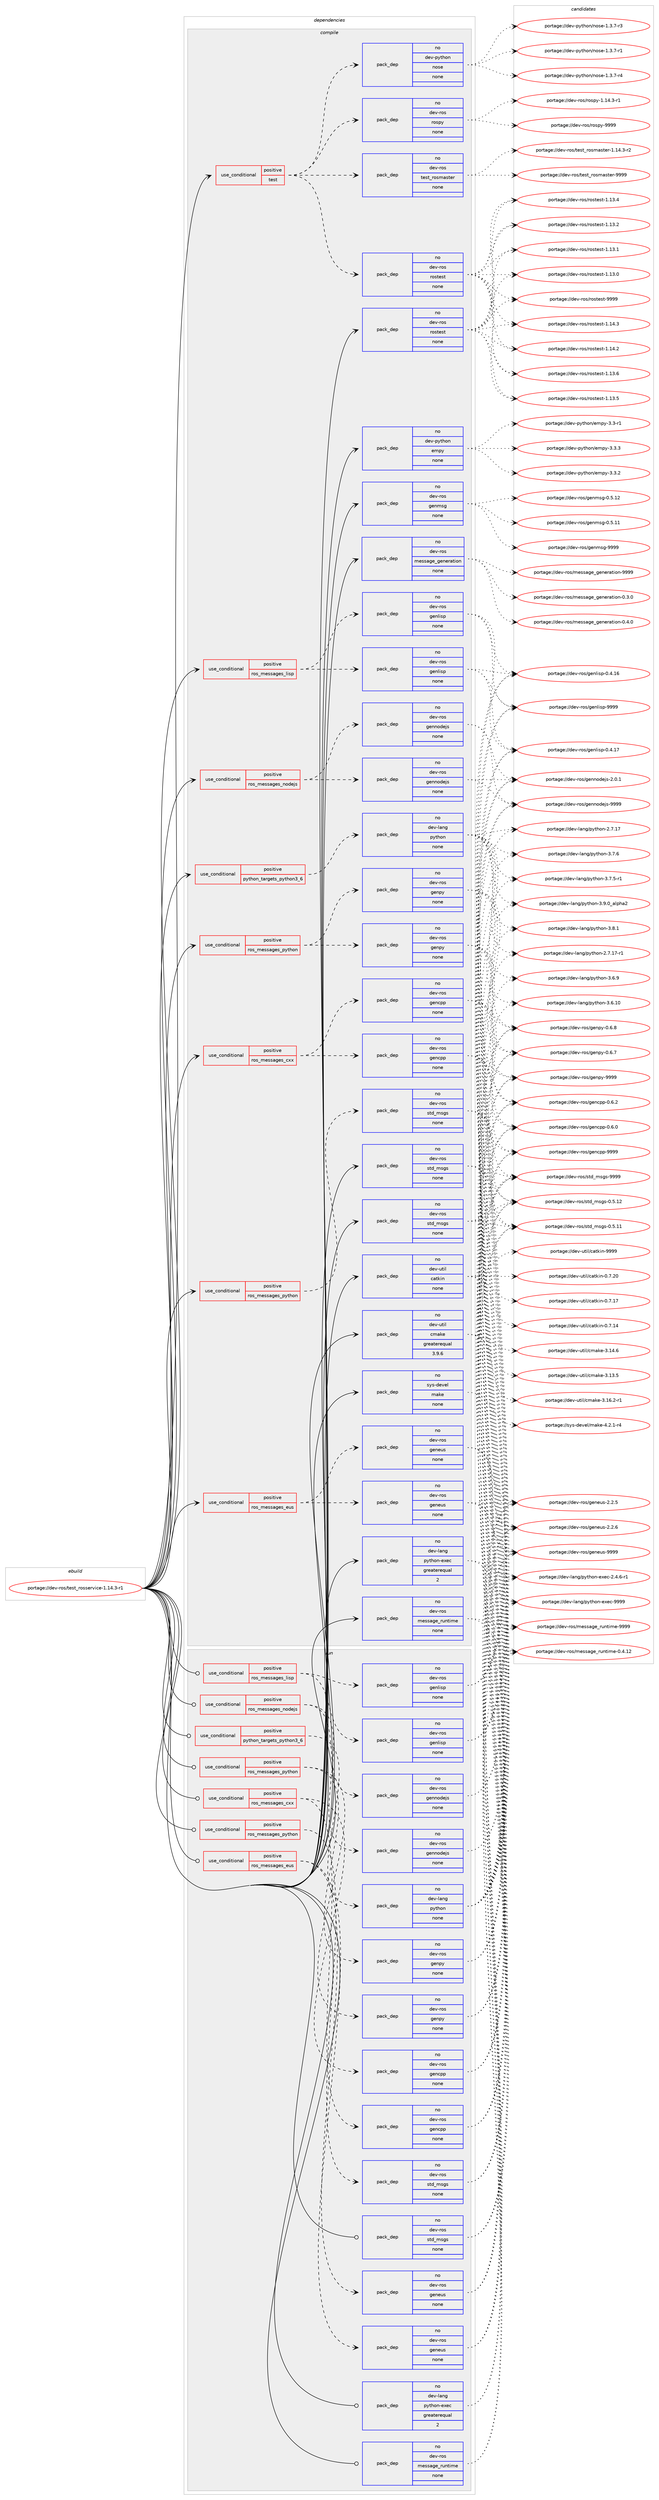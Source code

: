 digraph prolog {

# *************
# Graph options
# *************

newrank=true;
concentrate=true;
compound=true;
graph [rankdir=LR,fontname=Helvetica,fontsize=10,ranksep=1.5];#, ranksep=2.5, nodesep=0.2];
edge  [arrowhead=vee];
node  [fontname=Helvetica,fontsize=10];

# **********
# The ebuild
# **********

subgraph cluster_leftcol {
color=gray;
label=<<i>ebuild</i>>;
id [label="portage://dev-ros/test_rosservice-1.14.3-r1", color=red, width=4, href="../dev-ros/test_rosservice-1.14.3-r1.svg"];
}

# ****************
# The dependencies
# ****************

subgraph cluster_midcol {
color=gray;
label=<<i>dependencies</i>>;
subgraph cluster_compile {
fillcolor="#eeeeee";
style=filled;
label=<<i>compile</i>>;
subgraph cond96003 {
dependency376454 [label=<<TABLE BORDER="0" CELLBORDER="1" CELLSPACING="0" CELLPADDING="4"><TR><TD ROWSPAN="3" CELLPADDING="10">use_conditional</TD></TR><TR><TD>positive</TD></TR><TR><TD>python_targets_python3_6</TD></TR></TABLE>>, shape=none, color=red];
subgraph pack275598 {
dependency376455 [label=<<TABLE BORDER="0" CELLBORDER="1" CELLSPACING="0" CELLPADDING="4" WIDTH="220"><TR><TD ROWSPAN="6" CELLPADDING="30">pack_dep</TD></TR><TR><TD WIDTH="110">no</TD></TR><TR><TD>dev-lang</TD></TR><TR><TD>python</TD></TR><TR><TD>none</TD></TR><TR><TD></TD></TR></TABLE>>, shape=none, color=blue];
}
dependency376454:e -> dependency376455:w [weight=20,style="dashed",arrowhead="vee"];
}
id:e -> dependency376454:w [weight=20,style="solid",arrowhead="vee"];
subgraph cond96004 {
dependency376456 [label=<<TABLE BORDER="0" CELLBORDER="1" CELLSPACING="0" CELLPADDING="4"><TR><TD ROWSPAN="3" CELLPADDING="10">use_conditional</TD></TR><TR><TD>positive</TD></TR><TR><TD>ros_messages_cxx</TD></TR></TABLE>>, shape=none, color=red];
subgraph pack275599 {
dependency376457 [label=<<TABLE BORDER="0" CELLBORDER="1" CELLSPACING="0" CELLPADDING="4" WIDTH="220"><TR><TD ROWSPAN="6" CELLPADDING="30">pack_dep</TD></TR><TR><TD WIDTH="110">no</TD></TR><TR><TD>dev-ros</TD></TR><TR><TD>gencpp</TD></TR><TR><TD>none</TD></TR><TR><TD></TD></TR></TABLE>>, shape=none, color=blue];
}
dependency376456:e -> dependency376457:w [weight=20,style="dashed",arrowhead="vee"];
subgraph pack275600 {
dependency376458 [label=<<TABLE BORDER="0" CELLBORDER="1" CELLSPACING="0" CELLPADDING="4" WIDTH="220"><TR><TD ROWSPAN="6" CELLPADDING="30">pack_dep</TD></TR><TR><TD WIDTH="110">no</TD></TR><TR><TD>dev-ros</TD></TR><TR><TD>gencpp</TD></TR><TR><TD>none</TD></TR><TR><TD></TD></TR></TABLE>>, shape=none, color=blue];
}
dependency376456:e -> dependency376458:w [weight=20,style="dashed",arrowhead="vee"];
}
id:e -> dependency376456:w [weight=20,style="solid",arrowhead="vee"];
subgraph cond96005 {
dependency376459 [label=<<TABLE BORDER="0" CELLBORDER="1" CELLSPACING="0" CELLPADDING="4"><TR><TD ROWSPAN="3" CELLPADDING="10">use_conditional</TD></TR><TR><TD>positive</TD></TR><TR><TD>ros_messages_eus</TD></TR></TABLE>>, shape=none, color=red];
subgraph pack275601 {
dependency376460 [label=<<TABLE BORDER="0" CELLBORDER="1" CELLSPACING="0" CELLPADDING="4" WIDTH="220"><TR><TD ROWSPAN="6" CELLPADDING="30">pack_dep</TD></TR><TR><TD WIDTH="110">no</TD></TR><TR><TD>dev-ros</TD></TR><TR><TD>geneus</TD></TR><TR><TD>none</TD></TR><TR><TD></TD></TR></TABLE>>, shape=none, color=blue];
}
dependency376459:e -> dependency376460:w [weight=20,style="dashed",arrowhead="vee"];
subgraph pack275602 {
dependency376461 [label=<<TABLE BORDER="0" CELLBORDER="1" CELLSPACING="0" CELLPADDING="4" WIDTH="220"><TR><TD ROWSPAN="6" CELLPADDING="30">pack_dep</TD></TR><TR><TD WIDTH="110">no</TD></TR><TR><TD>dev-ros</TD></TR><TR><TD>geneus</TD></TR><TR><TD>none</TD></TR><TR><TD></TD></TR></TABLE>>, shape=none, color=blue];
}
dependency376459:e -> dependency376461:w [weight=20,style="dashed",arrowhead="vee"];
}
id:e -> dependency376459:w [weight=20,style="solid",arrowhead="vee"];
subgraph cond96006 {
dependency376462 [label=<<TABLE BORDER="0" CELLBORDER="1" CELLSPACING="0" CELLPADDING="4"><TR><TD ROWSPAN="3" CELLPADDING="10">use_conditional</TD></TR><TR><TD>positive</TD></TR><TR><TD>ros_messages_lisp</TD></TR></TABLE>>, shape=none, color=red];
subgraph pack275603 {
dependency376463 [label=<<TABLE BORDER="0" CELLBORDER="1" CELLSPACING="0" CELLPADDING="4" WIDTH="220"><TR><TD ROWSPAN="6" CELLPADDING="30">pack_dep</TD></TR><TR><TD WIDTH="110">no</TD></TR><TR><TD>dev-ros</TD></TR><TR><TD>genlisp</TD></TR><TR><TD>none</TD></TR><TR><TD></TD></TR></TABLE>>, shape=none, color=blue];
}
dependency376462:e -> dependency376463:w [weight=20,style="dashed",arrowhead="vee"];
subgraph pack275604 {
dependency376464 [label=<<TABLE BORDER="0" CELLBORDER="1" CELLSPACING="0" CELLPADDING="4" WIDTH="220"><TR><TD ROWSPAN="6" CELLPADDING="30">pack_dep</TD></TR><TR><TD WIDTH="110">no</TD></TR><TR><TD>dev-ros</TD></TR><TR><TD>genlisp</TD></TR><TR><TD>none</TD></TR><TR><TD></TD></TR></TABLE>>, shape=none, color=blue];
}
dependency376462:e -> dependency376464:w [weight=20,style="dashed",arrowhead="vee"];
}
id:e -> dependency376462:w [weight=20,style="solid",arrowhead="vee"];
subgraph cond96007 {
dependency376465 [label=<<TABLE BORDER="0" CELLBORDER="1" CELLSPACING="0" CELLPADDING="4"><TR><TD ROWSPAN="3" CELLPADDING="10">use_conditional</TD></TR><TR><TD>positive</TD></TR><TR><TD>ros_messages_nodejs</TD></TR></TABLE>>, shape=none, color=red];
subgraph pack275605 {
dependency376466 [label=<<TABLE BORDER="0" CELLBORDER="1" CELLSPACING="0" CELLPADDING="4" WIDTH="220"><TR><TD ROWSPAN="6" CELLPADDING="30">pack_dep</TD></TR><TR><TD WIDTH="110">no</TD></TR><TR><TD>dev-ros</TD></TR><TR><TD>gennodejs</TD></TR><TR><TD>none</TD></TR><TR><TD></TD></TR></TABLE>>, shape=none, color=blue];
}
dependency376465:e -> dependency376466:w [weight=20,style="dashed",arrowhead="vee"];
subgraph pack275606 {
dependency376467 [label=<<TABLE BORDER="0" CELLBORDER="1" CELLSPACING="0" CELLPADDING="4" WIDTH="220"><TR><TD ROWSPAN="6" CELLPADDING="30">pack_dep</TD></TR><TR><TD WIDTH="110">no</TD></TR><TR><TD>dev-ros</TD></TR><TR><TD>gennodejs</TD></TR><TR><TD>none</TD></TR><TR><TD></TD></TR></TABLE>>, shape=none, color=blue];
}
dependency376465:e -> dependency376467:w [weight=20,style="dashed",arrowhead="vee"];
}
id:e -> dependency376465:w [weight=20,style="solid",arrowhead="vee"];
subgraph cond96008 {
dependency376468 [label=<<TABLE BORDER="0" CELLBORDER="1" CELLSPACING="0" CELLPADDING="4"><TR><TD ROWSPAN="3" CELLPADDING="10">use_conditional</TD></TR><TR><TD>positive</TD></TR><TR><TD>ros_messages_python</TD></TR></TABLE>>, shape=none, color=red];
subgraph pack275607 {
dependency376469 [label=<<TABLE BORDER="0" CELLBORDER="1" CELLSPACING="0" CELLPADDING="4" WIDTH="220"><TR><TD ROWSPAN="6" CELLPADDING="30">pack_dep</TD></TR><TR><TD WIDTH="110">no</TD></TR><TR><TD>dev-ros</TD></TR><TR><TD>genpy</TD></TR><TR><TD>none</TD></TR><TR><TD></TD></TR></TABLE>>, shape=none, color=blue];
}
dependency376468:e -> dependency376469:w [weight=20,style="dashed",arrowhead="vee"];
subgraph pack275608 {
dependency376470 [label=<<TABLE BORDER="0" CELLBORDER="1" CELLSPACING="0" CELLPADDING="4" WIDTH="220"><TR><TD ROWSPAN="6" CELLPADDING="30">pack_dep</TD></TR><TR><TD WIDTH="110">no</TD></TR><TR><TD>dev-ros</TD></TR><TR><TD>genpy</TD></TR><TR><TD>none</TD></TR><TR><TD></TD></TR></TABLE>>, shape=none, color=blue];
}
dependency376468:e -> dependency376470:w [weight=20,style="dashed",arrowhead="vee"];
}
id:e -> dependency376468:w [weight=20,style="solid",arrowhead="vee"];
subgraph cond96009 {
dependency376471 [label=<<TABLE BORDER="0" CELLBORDER="1" CELLSPACING="0" CELLPADDING="4"><TR><TD ROWSPAN="3" CELLPADDING="10">use_conditional</TD></TR><TR><TD>positive</TD></TR><TR><TD>ros_messages_python</TD></TR></TABLE>>, shape=none, color=red];
subgraph pack275609 {
dependency376472 [label=<<TABLE BORDER="0" CELLBORDER="1" CELLSPACING="0" CELLPADDING="4" WIDTH="220"><TR><TD ROWSPAN="6" CELLPADDING="30">pack_dep</TD></TR><TR><TD WIDTH="110">no</TD></TR><TR><TD>dev-ros</TD></TR><TR><TD>std_msgs</TD></TR><TR><TD>none</TD></TR><TR><TD></TD></TR></TABLE>>, shape=none, color=blue];
}
dependency376471:e -> dependency376472:w [weight=20,style="dashed",arrowhead="vee"];
}
id:e -> dependency376471:w [weight=20,style="solid",arrowhead="vee"];
subgraph cond96010 {
dependency376473 [label=<<TABLE BORDER="0" CELLBORDER="1" CELLSPACING="0" CELLPADDING="4"><TR><TD ROWSPAN="3" CELLPADDING="10">use_conditional</TD></TR><TR><TD>positive</TD></TR><TR><TD>test</TD></TR></TABLE>>, shape=none, color=red];
subgraph pack275610 {
dependency376474 [label=<<TABLE BORDER="0" CELLBORDER="1" CELLSPACING="0" CELLPADDING="4" WIDTH="220"><TR><TD ROWSPAN="6" CELLPADDING="30">pack_dep</TD></TR><TR><TD WIDTH="110">no</TD></TR><TR><TD>dev-ros</TD></TR><TR><TD>test_rosmaster</TD></TR><TR><TD>none</TD></TR><TR><TD></TD></TR></TABLE>>, shape=none, color=blue];
}
dependency376473:e -> dependency376474:w [weight=20,style="dashed",arrowhead="vee"];
subgraph pack275611 {
dependency376475 [label=<<TABLE BORDER="0" CELLBORDER="1" CELLSPACING="0" CELLPADDING="4" WIDTH="220"><TR><TD ROWSPAN="6" CELLPADDING="30">pack_dep</TD></TR><TR><TD WIDTH="110">no</TD></TR><TR><TD>dev-ros</TD></TR><TR><TD>rospy</TD></TR><TR><TD>none</TD></TR><TR><TD></TD></TR></TABLE>>, shape=none, color=blue];
}
dependency376473:e -> dependency376475:w [weight=20,style="dashed",arrowhead="vee"];
subgraph pack275612 {
dependency376476 [label=<<TABLE BORDER="0" CELLBORDER="1" CELLSPACING="0" CELLPADDING="4" WIDTH="220"><TR><TD ROWSPAN="6" CELLPADDING="30">pack_dep</TD></TR><TR><TD WIDTH="110">no</TD></TR><TR><TD>dev-ros</TD></TR><TR><TD>rostest</TD></TR><TR><TD>none</TD></TR><TR><TD></TD></TR></TABLE>>, shape=none, color=blue];
}
dependency376473:e -> dependency376476:w [weight=20,style="dashed",arrowhead="vee"];
subgraph pack275613 {
dependency376477 [label=<<TABLE BORDER="0" CELLBORDER="1" CELLSPACING="0" CELLPADDING="4" WIDTH="220"><TR><TD ROWSPAN="6" CELLPADDING="30">pack_dep</TD></TR><TR><TD WIDTH="110">no</TD></TR><TR><TD>dev-python</TD></TR><TR><TD>nose</TD></TR><TR><TD>none</TD></TR><TR><TD></TD></TR></TABLE>>, shape=none, color=blue];
}
dependency376473:e -> dependency376477:w [weight=20,style="dashed",arrowhead="vee"];
}
id:e -> dependency376473:w [weight=20,style="solid",arrowhead="vee"];
subgraph pack275614 {
dependency376478 [label=<<TABLE BORDER="0" CELLBORDER="1" CELLSPACING="0" CELLPADDING="4" WIDTH="220"><TR><TD ROWSPAN="6" CELLPADDING="30">pack_dep</TD></TR><TR><TD WIDTH="110">no</TD></TR><TR><TD>dev-lang</TD></TR><TR><TD>python-exec</TD></TR><TR><TD>greaterequal</TD></TR><TR><TD>2</TD></TR></TABLE>>, shape=none, color=blue];
}
id:e -> dependency376478:w [weight=20,style="solid",arrowhead="vee"];
subgraph pack275615 {
dependency376479 [label=<<TABLE BORDER="0" CELLBORDER="1" CELLSPACING="0" CELLPADDING="4" WIDTH="220"><TR><TD ROWSPAN="6" CELLPADDING="30">pack_dep</TD></TR><TR><TD WIDTH="110">no</TD></TR><TR><TD>dev-python</TD></TR><TR><TD>empy</TD></TR><TR><TD>none</TD></TR><TR><TD></TD></TR></TABLE>>, shape=none, color=blue];
}
id:e -> dependency376479:w [weight=20,style="solid",arrowhead="vee"];
subgraph pack275616 {
dependency376480 [label=<<TABLE BORDER="0" CELLBORDER="1" CELLSPACING="0" CELLPADDING="4" WIDTH="220"><TR><TD ROWSPAN="6" CELLPADDING="30">pack_dep</TD></TR><TR><TD WIDTH="110">no</TD></TR><TR><TD>dev-ros</TD></TR><TR><TD>genmsg</TD></TR><TR><TD>none</TD></TR><TR><TD></TD></TR></TABLE>>, shape=none, color=blue];
}
id:e -> dependency376480:w [weight=20,style="solid",arrowhead="vee"];
subgraph pack275617 {
dependency376481 [label=<<TABLE BORDER="0" CELLBORDER="1" CELLSPACING="0" CELLPADDING="4" WIDTH="220"><TR><TD ROWSPAN="6" CELLPADDING="30">pack_dep</TD></TR><TR><TD WIDTH="110">no</TD></TR><TR><TD>dev-ros</TD></TR><TR><TD>message_generation</TD></TR><TR><TD>none</TD></TR><TR><TD></TD></TR></TABLE>>, shape=none, color=blue];
}
id:e -> dependency376481:w [weight=20,style="solid",arrowhead="vee"];
subgraph pack275618 {
dependency376482 [label=<<TABLE BORDER="0" CELLBORDER="1" CELLSPACING="0" CELLPADDING="4" WIDTH="220"><TR><TD ROWSPAN="6" CELLPADDING="30">pack_dep</TD></TR><TR><TD WIDTH="110">no</TD></TR><TR><TD>dev-ros</TD></TR><TR><TD>message_runtime</TD></TR><TR><TD>none</TD></TR><TR><TD></TD></TR></TABLE>>, shape=none, color=blue];
}
id:e -> dependency376482:w [weight=20,style="solid",arrowhead="vee"];
subgraph pack275619 {
dependency376483 [label=<<TABLE BORDER="0" CELLBORDER="1" CELLSPACING="0" CELLPADDING="4" WIDTH="220"><TR><TD ROWSPAN="6" CELLPADDING="30">pack_dep</TD></TR><TR><TD WIDTH="110">no</TD></TR><TR><TD>dev-ros</TD></TR><TR><TD>rostest</TD></TR><TR><TD>none</TD></TR><TR><TD></TD></TR></TABLE>>, shape=none, color=blue];
}
id:e -> dependency376483:w [weight=20,style="solid",arrowhead="vee"];
subgraph pack275620 {
dependency376484 [label=<<TABLE BORDER="0" CELLBORDER="1" CELLSPACING="0" CELLPADDING="4" WIDTH="220"><TR><TD ROWSPAN="6" CELLPADDING="30">pack_dep</TD></TR><TR><TD WIDTH="110">no</TD></TR><TR><TD>dev-ros</TD></TR><TR><TD>std_msgs</TD></TR><TR><TD>none</TD></TR><TR><TD></TD></TR></TABLE>>, shape=none, color=blue];
}
id:e -> dependency376484:w [weight=20,style="solid",arrowhead="vee"];
subgraph pack275621 {
dependency376485 [label=<<TABLE BORDER="0" CELLBORDER="1" CELLSPACING="0" CELLPADDING="4" WIDTH="220"><TR><TD ROWSPAN="6" CELLPADDING="30">pack_dep</TD></TR><TR><TD WIDTH="110">no</TD></TR><TR><TD>dev-ros</TD></TR><TR><TD>std_msgs</TD></TR><TR><TD>none</TD></TR><TR><TD></TD></TR></TABLE>>, shape=none, color=blue];
}
id:e -> dependency376485:w [weight=20,style="solid",arrowhead="vee"];
subgraph pack275622 {
dependency376486 [label=<<TABLE BORDER="0" CELLBORDER="1" CELLSPACING="0" CELLPADDING="4" WIDTH="220"><TR><TD ROWSPAN="6" CELLPADDING="30">pack_dep</TD></TR><TR><TD WIDTH="110">no</TD></TR><TR><TD>dev-util</TD></TR><TR><TD>catkin</TD></TR><TR><TD>none</TD></TR><TR><TD></TD></TR></TABLE>>, shape=none, color=blue];
}
id:e -> dependency376486:w [weight=20,style="solid",arrowhead="vee"];
subgraph pack275623 {
dependency376487 [label=<<TABLE BORDER="0" CELLBORDER="1" CELLSPACING="0" CELLPADDING="4" WIDTH="220"><TR><TD ROWSPAN="6" CELLPADDING="30">pack_dep</TD></TR><TR><TD WIDTH="110">no</TD></TR><TR><TD>dev-util</TD></TR><TR><TD>cmake</TD></TR><TR><TD>greaterequal</TD></TR><TR><TD>3.9.6</TD></TR></TABLE>>, shape=none, color=blue];
}
id:e -> dependency376487:w [weight=20,style="solid",arrowhead="vee"];
subgraph pack275624 {
dependency376488 [label=<<TABLE BORDER="0" CELLBORDER="1" CELLSPACING="0" CELLPADDING="4" WIDTH="220"><TR><TD ROWSPAN="6" CELLPADDING="30">pack_dep</TD></TR><TR><TD WIDTH="110">no</TD></TR><TR><TD>sys-devel</TD></TR><TR><TD>make</TD></TR><TR><TD>none</TD></TR><TR><TD></TD></TR></TABLE>>, shape=none, color=blue];
}
id:e -> dependency376488:w [weight=20,style="solid",arrowhead="vee"];
}
subgraph cluster_compileandrun {
fillcolor="#eeeeee";
style=filled;
label=<<i>compile and run</i>>;
}
subgraph cluster_run {
fillcolor="#eeeeee";
style=filled;
label=<<i>run</i>>;
subgraph cond96011 {
dependency376489 [label=<<TABLE BORDER="0" CELLBORDER="1" CELLSPACING="0" CELLPADDING="4"><TR><TD ROWSPAN="3" CELLPADDING="10">use_conditional</TD></TR><TR><TD>positive</TD></TR><TR><TD>python_targets_python3_6</TD></TR></TABLE>>, shape=none, color=red];
subgraph pack275625 {
dependency376490 [label=<<TABLE BORDER="0" CELLBORDER="1" CELLSPACING="0" CELLPADDING="4" WIDTH="220"><TR><TD ROWSPAN="6" CELLPADDING="30">pack_dep</TD></TR><TR><TD WIDTH="110">no</TD></TR><TR><TD>dev-lang</TD></TR><TR><TD>python</TD></TR><TR><TD>none</TD></TR><TR><TD></TD></TR></TABLE>>, shape=none, color=blue];
}
dependency376489:e -> dependency376490:w [weight=20,style="dashed",arrowhead="vee"];
}
id:e -> dependency376489:w [weight=20,style="solid",arrowhead="odot"];
subgraph cond96012 {
dependency376491 [label=<<TABLE BORDER="0" CELLBORDER="1" CELLSPACING="0" CELLPADDING="4"><TR><TD ROWSPAN="3" CELLPADDING="10">use_conditional</TD></TR><TR><TD>positive</TD></TR><TR><TD>ros_messages_cxx</TD></TR></TABLE>>, shape=none, color=red];
subgraph pack275626 {
dependency376492 [label=<<TABLE BORDER="0" CELLBORDER="1" CELLSPACING="0" CELLPADDING="4" WIDTH="220"><TR><TD ROWSPAN="6" CELLPADDING="30">pack_dep</TD></TR><TR><TD WIDTH="110">no</TD></TR><TR><TD>dev-ros</TD></TR><TR><TD>gencpp</TD></TR><TR><TD>none</TD></TR><TR><TD></TD></TR></TABLE>>, shape=none, color=blue];
}
dependency376491:e -> dependency376492:w [weight=20,style="dashed",arrowhead="vee"];
subgraph pack275627 {
dependency376493 [label=<<TABLE BORDER="0" CELLBORDER="1" CELLSPACING="0" CELLPADDING="4" WIDTH="220"><TR><TD ROWSPAN="6" CELLPADDING="30">pack_dep</TD></TR><TR><TD WIDTH="110">no</TD></TR><TR><TD>dev-ros</TD></TR><TR><TD>gencpp</TD></TR><TR><TD>none</TD></TR><TR><TD></TD></TR></TABLE>>, shape=none, color=blue];
}
dependency376491:e -> dependency376493:w [weight=20,style="dashed",arrowhead="vee"];
}
id:e -> dependency376491:w [weight=20,style="solid",arrowhead="odot"];
subgraph cond96013 {
dependency376494 [label=<<TABLE BORDER="0" CELLBORDER="1" CELLSPACING="0" CELLPADDING="4"><TR><TD ROWSPAN="3" CELLPADDING="10">use_conditional</TD></TR><TR><TD>positive</TD></TR><TR><TD>ros_messages_eus</TD></TR></TABLE>>, shape=none, color=red];
subgraph pack275628 {
dependency376495 [label=<<TABLE BORDER="0" CELLBORDER="1" CELLSPACING="0" CELLPADDING="4" WIDTH="220"><TR><TD ROWSPAN="6" CELLPADDING="30">pack_dep</TD></TR><TR><TD WIDTH="110">no</TD></TR><TR><TD>dev-ros</TD></TR><TR><TD>geneus</TD></TR><TR><TD>none</TD></TR><TR><TD></TD></TR></TABLE>>, shape=none, color=blue];
}
dependency376494:e -> dependency376495:w [weight=20,style="dashed",arrowhead="vee"];
subgraph pack275629 {
dependency376496 [label=<<TABLE BORDER="0" CELLBORDER="1" CELLSPACING="0" CELLPADDING="4" WIDTH="220"><TR><TD ROWSPAN="6" CELLPADDING="30">pack_dep</TD></TR><TR><TD WIDTH="110">no</TD></TR><TR><TD>dev-ros</TD></TR><TR><TD>geneus</TD></TR><TR><TD>none</TD></TR><TR><TD></TD></TR></TABLE>>, shape=none, color=blue];
}
dependency376494:e -> dependency376496:w [weight=20,style="dashed",arrowhead="vee"];
}
id:e -> dependency376494:w [weight=20,style="solid",arrowhead="odot"];
subgraph cond96014 {
dependency376497 [label=<<TABLE BORDER="0" CELLBORDER="1" CELLSPACING="0" CELLPADDING="4"><TR><TD ROWSPAN="3" CELLPADDING="10">use_conditional</TD></TR><TR><TD>positive</TD></TR><TR><TD>ros_messages_lisp</TD></TR></TABLE>>, shape=none, color=red];
subgraph pack275630 {
dependency376498 [label=<<TABLE BORDER="0" CELLBORDER="1" CELLSPACING="0" CELLPADDING="4" WIDTH="220"><TR><TD ROWSPAN="6" CELLPADDING="30">pack_dep</TD></TR><TR><TD WIDTH="110">no</TD></TR><TR><TD>dev-ros</TD></TR><TR><TD>genlisp</TD></TR><TR><TD>none</TD></TR><TR><TD></TD></TR></TABLE>>, shape=none, color=blue];
}
dependency376497:e -> dependency376498:w [weight=20,style="dashed",arrowhead="vee"];
subgraph pack275631 {
dependency376499 [label=<<TABLE BORDER="0" CELLBORDER="1" CELLSPACING="0" CELLPADDING="4" WIDTH="220"><TR><TD ROWSPAN="6" CELLPADDING="30">pack_dep</TD></TR><TR><TD WIDTH="110">no</TD></TR><TR><TD>dev-ros</TD></TR><TR><TD>genlisp</TD></TR><TR><TD>none</TD></TR><TR><TD></TD></TR></TABLE>>, shape=none, color=blue];
}
dependency376497:e -> dependency376499:w [weight=20,style="dashed",arrowhead="vee"];
}
id:e -> dependency376497:w [weight=20,style="solid",arrowhead="odot"];
subgraph cond96015 {
dependency376500 [label=<<TABLE BORDER="0" CELLBORDER="1" CELLSPACING="0" CELLPADDING="4"><TR><TD ROWSPAN="3" CELLPADDING="10">use_conditional</TD></TR><TR><TD>positive</TD></TR><TR><TD>ros_messages_nodejs</TD></TR></TABLE>>, shape=none, color=red];
subgraph pack275632 {
dependency376501 [label=<<TABLE BORDER="0" CELLBORDER="1" CELLSPACING="0" CELLPADDING="4" WIDTH="220"><TR><TD ROWSPAN="6" CELLPADDING="30">pack_dep</TD></TR><TR><TD WIDTH="110">no</TD></TR><TR><TD>dev-ros</TD></TR><TR><TD>gennodejs</TD></TR><TR><TD>none</TD></TR><TR><TD></TD></TR></TABLE>>, shape=none, color=blue];
}
dependency376500:e -> dependency376501:w [weight=20,style="dashed",arrowhead="vee"];
subgraph pack275633 {
dependency376502 [label=<<TABLE BORDER="0" CELLBORDER="1" CELLSPACING="0" CELLPADDING="4" WIDTH="220"><TR><TD ROWSPAN="6" CELLPADDING="30">pack_dep</TD></TR><TR><TD WIDTH="110">no</TD></TR><TR><TD>dev-ros</TD></TR><TR><TD>gennodejs</TD></TR><TR><TD>none</TD></TR><TR><TD></TD></TR></TABLE>>, shape=none, color=blue];
}
dependency376500:e -> dependency376502:w [weight=20,style="dashed",arrowhead="vee"];
}
id:e -> dependency376500:w [weight=20,style="solid",arrowhead="odot"];
subgraph cond96016 {
dependency376503 [label=<<TABLE BORDER="0" CELLBORDER="1" CELLSPACING="0" CELLPADDING="4"><TR><TD ROWSPAN="3" CELLPADDING="10">use_conditional</TD></TR><TR><TD>positive</TD></TR><TR><TD>ros_messages_python</TD></TR></TABLE>>, shape=none, color=red];
subgraph pack275634 {
dependency376504 [label=<<TABLE BORDER="0" CELLBORDER="1" CELLSPACING="0" CELLPADDING="4" WIDTH="220"><TR><TD ROWSPAN="6" CELLPADDING="30">pack_dep</TD></TR><TR><TD WIDTH="110">no</TD></TR><TR><TD>dev-ros</TD></TR><TR><TD>genpy</TD></TR><TR><TD>none</TD></TR><TR><TD></TD></TR></TABLE>>, shape=none, color=blue];
}
dependency376503:e -> dependency376504:w [weight=20,style="dashed",arrowhead="vee"];
subgraph pack275635 {
dependency376505 [label=<<TABLE BORDER="0" CELLBORDER="1" CELLSPACING="0" CELLPADDING="4" WIDTH="220"><TR><TD ROWSPAN="6" CELLPADDING="30">pack_dep</TD></TR><TR><TD WIDTH="110">no</TD></TR><TR><TD>dev-ros</TD></TR><TR><TD>genpy</TD></TR><TR><TD>none</TD></TR><TR><TD></TD></TR></TABLE>>, shape=none, color=blue];
}
dependency376503:e -> dependency376505:w [weight=20,style="dashed",arrowhead="vee"];
}
id:e -> dependency376503:w [weight=20,style="solid",arrowhead="odot"];
subgraph cond96017 {
dependency376506 [label=<<TABLE BORDER="0" CELLBORDER="1" CELLSPACING="0" CELLPADDING="4"><TR><TD ROWSPAN="3" CELLPADDING="10">use_conditional</TD></TR><TR><TD>positive</TD></TR><TR><TD>ros_messages_python</TD></TR></TABLE>>, shape=none, color=red];
subgraph pack275636 {
dependency376507 [label=<<TABLE BORDER="0" CELLBORDER="1" CELLSPACING="0" CELLPADDING="4" WIDTH="220"><TR><TD ROWSPAN="6" CELLPADDING="30">pack_dep</TD></TR><TR><TD WIDTH="110">no</TD></TR><TR><TD>dev-ros</TD></TR><TR><TD>std_msgs</TD></TR><TR><TD>none</TD></TR><TR><TD></TD></TR></TABLE>>, shape=none, color=blue];
}
dependency376506:e -> dependency376507:w [weight=20,style="dashed",arrowhead="vee"];
}
id:e -> dependency376506:w [weight=20,style="solid",arrowhead="odot"];
subgraph pack275637 {
dependency376508 [label=<<TABLE BORDER="0" CELLBORDER="1" CELLSPACING="0" CELLPADDING="4" WIDTH="220"><TR><TD ROWSPAN="6" CELLPADDING="30">pack_dep</TD></TR><TR><TD WIDTH="110">no</TD></TR><TR><TD>dev-lang</TD></TR><TR><TD>python-exec</TD></TR><TR><TD>greaterequal</TD></TR><TR><TD>2</TD></TR></TABLE>>, shape=none, color=blue];
}
id:e -> dependency376508:w [weight=20,style="solid",arrowhead="odot"];
subgraph pack275638 {
dependency376509 [label=<<TABLE BORDER="0" CELLBORDER="1" CELLSPACING="0" CELLPADDING="4" WIDTH="220"><TR><TD ROWSPAN="6" CELLPADDING="30">pack_dep</TD></TR><TR><TD WIDTH="110">no</TD></TR><TR><TD>dev-ros</TD></TR><TR><TD>message_runtime</TD></TR><TR><TD>none</TD></TR><TR><TD></TD></TR></TABLE>>, shape=none, color=blue];
}
id:e -> dependency376509:w [weight=20,style="solid",arrowhead="odot"];
subgraph pack275639 {
dependency376510 [label=<<TABLE BORDER="0" CELLBORDER="1" CELLSPACING="0" CELLPADDING="4" WIDTH="220"><TR><TD ROWSPAN="6" CELLPADDING="30">pack_dep</TD></TR><TR><TD WIDTH="110">no</TD></TR><TR><TD>dev-ros</TD></TR><TR><TD>std_msgs</TD></TR><TR><TD>none</TD></TR><TR><TD></TD></TR></TABLE>>, shape=none, color=blue];
}
id:e -> dependency376510:w [weight=20,style="solid",arrowhead="odot"];
}
}

# **************
# The candidates
# **************

subgraph cluster_choices {
rank=same;
color=gray;
label=<<i>candidates</i>>;

subgraph choice275598 {
color=black;
nodesep=1;
choice10010111845108971101034711212111610411111045514657464895971081121049750 [label="portage://dev-lang/python-3.9.0_alpha2", color=red, width=4,href="../dev-lang/python-3.9.0_alpha2.svg"];
choice100101118451089711010347112121116104111110455146564649 [label="portage://dev-lang/python-3.8.1", color=red, width=4,href="../dev-lang/python-3.8.1.svg"];
choice100101118451089711010347112121116104111110455146554654 [label="portage://dev-lang/python-3.7.6", color=red, width=4,href="../dev-lang/python-3.7.6.svg"];
choice1001011184510897110103471121211161041111104551465546534511449 [label="portage://dev-lang/python-3.7.5-r1", color=red, width=4,href="../dev-lang/python-3.7.5-r1.svg"];
choice100101118451089711010347112121116104111110455146544657 [label="portage://dev-lang/python-3.6.9", color=red, width=4,href="../dev-lang/python-3.6.9.svg"];
choice10010111845108971101034711212111610411111045514654464948 [label="portage://dev-lang/python-3.6.10", color=red, width=4,href="../dev-lang/python-3.6.10.svg"];
choice100101118451089711010347112121116104111110455046554649554511449 [label="portage://dev-lang/python-2.7.17-r1", color=red, width=4,href="../dev-lang/python-2.7.17-r1.svg"];
choice10010111845108971101034711212111610411111045504655464955 [label="portage://dev-lang/python-2.7.17", color=red, width=4,href="../dev-lang/python-2.7.17.svg"];
dependency376455:e -> choice10010111845108971101034711212111610411111045514657464895971081121049750:w [style=dotted,weight="100"];
dependency376455:e -> choice100101118451089711010347112121116104111110455146564649:w [style=dotted,weight="100"];
dependency376455:e -> choice100101118451089711010347112121116104111110455146554654:w [style=dotted,weight="100"];
dependency376455:e -> choice1001011184510897110103471121211161041111104551465546534511449:w [style=dotted,weight="100"];
dependency376455:e -> choice100101118451089711010347112121116104111110455146544657:w [style=dotted,weight="100"];
dependency376455:e -> choice10010111845108971101034711212111610411111045514654464948:w [style=dotted,weight="100"];
dependency376455:e -> choice100101118451089711010347112121116104111110455046554649554511449:w [style=dotted,weight="100"];
dependency376455:e -> choice10010111845108971101034711212111610411111045504655464955:w [style=dotted,weight="100"];
}
subgraph choice275599 {
color=black;
nodesep=1;
choice1001011184511411111547103101110991121124557575757 [label="portage://dev-ros/gencpp-9999", color=red, width=4,href="../dev-ros/gencpp-9999.svg"];
choice100101118451141111154710310111099112112454846544650 [label="portage://dev-ros/gencpp-0.6.2", color=red, width=4,href="../dev-ros/gencpp-0.6.2.svg"];
choice100101118451141111154710310111099112112454846544648 [label="portage://dev-ros/gencpp-0.6.0", color=red, width=4,href="../dev-ros/gencpp-0.6.0.svg"];
dependency376457:e -> choice1001011184511411111547103101110991121124557575757:w [style=dotted,weight="100"];
dependency376457:e -> choice100101118451141111154710310111099112112454846544650:w [style=dotted,weight="100"];
dependency376457:e -> choice100101118451141111154710310111099112112454846544648:w [style=dotted,weight="100"];
}
subgraph choice275600 {
color=black;
nodesep=1;
choice1001011184511411111547103101110991121124557575757 [label="portage://dev-ros/gencpp-9999", color=red, width=4,href="../dev-ros/gencpp-9999.svg"];
choice100101118451141111154710310111099112112454846544650 [label="portage://dev-ros/gencpp-0.6.2", color=red, width=4,href="../dev-ros/gencpp-0.6.2.svg"];
choice100101118451141111154710310111099112112454846544648 [label="portage://dev-ros/gencpp-0.6.0", color=red, width=4,href="../dev-ros/gencpp-0.6.0.svg"];
dependency376458:e -> choice1001011184511411111547103101110991121124557575757:w [style=dotted,weight="100"];
dependency376458:e -> choice100101118451141111154710310111099112112454846544650:w [style=dotted,weight="100"];
dependency376458:e -> choice100101118451141111154710310111099112112454846544648:w [style=dotted,weight="100"];
}
subgraph choice275601 {
color=black;
nodesep=1;
choice10010111845114111115471031011101011171154557575757 [label="portage://dev-ros/geneus-9999", color=red, width=4,href="../dev-ros/geneus-9999.svg"];
choice1001011184511411111547103101110101117115455046504654 [label="portage://dev-ros/geneus-2.2.6", color=red, width=4,href="../dev-ros/geneus-2.2.6.svg"];
choice1001011184511411111547103101110101117115455046504653 [label="portage://dev-ros/geneus-2.2.5", color=red, width=4,href="../dev-ros/geneus-2.2.5.svg"];
dependency376460:e -> choice10010111845114111115471031011101011171154557575757:w [style=dotted,weight="100"];
dependency376460:e -> choice1001011184511411111547103101110101117115455046504654:w [style=dotted,weight="100"];
dependency376460:e -> choice1001011184511411111547103101110101117115455046504653:w [style=dotted,weight="100"];
}
subgraph choice275602 {
color=black;
nodesep=1;
choice10010111845114111115471031011101011171154557575757 [label="portage://dev-ros/geneus-9999", color=red, width=4,href="../dev-ros/geneus-9999.svg"];
choice1001011184511411111547103101110101117115455046504654 [label="portage://dev-ros/geneus-2.2.6", color=red, width=4,href="../dev-ros/geneus-2.2.6.svg"];
choice1001011184511411111547103101110101117115455046504653 [label="portage://dev-ros/geneus-2.2.5", color=red, width=4,href="../dev-ros/geneus-2.2.5.svg"];
dependency376461:e -> choice10010111845114111115471031011101011171154557575757:w [style=dotted,weight="100"];
dependency376461:e -> choice1001011184511411111547103101110101117115455046504654:w [style=dotted,weight="100"];
dependency376461:e -> choice1001011184511411111547103101110101117115455046504653:w [style=dotted,weight="100"];
}
subgraph choice275603 {
color=black;
nodesep=1;
choice10010111845114111115471031011101081051151124557575757 [label="portage://dev-ros/genlisp-9999", color=red, width=4,href="../dev-ros/genlisp-9999.svg"];
choice100101118451141111154710310111010810511511245484652464955 [label="portage://dev-ros/genlisp-0.4.17", color=red, width=4,href="../dev-ros/genlisp-0.4.17.svg"];
choice100101118451141111154710310111010810511511245484652464954 [label="portage://dev-ros/genlisp-0.4.16", color=red, width=4,href="../dev-ros/genlisp-0.4.16.svg"];
dependency376463:e -> choice10010111845114111115471031011101081051151124557575757:w [style=dotted,weight="100"];
dependency376463:e -> choice100101118451141111154710310111010810511511245484652464955:w [style=dotted,weight="100"];
dependency376463:e -> choice100101118451141111154710310111010810511511245484652464954:w [style=dotted,weight="100"];
}
subgraph choice275604 {
color=black;
nodesep=1;
choice10010111845114111115471031011101081051151124557575757 [label="portage://dev-ros/genlisp-9999", color=red, width=4,href="../dev-ros/genlisp-9999.svg"];
choice100101118451141111154710310111010810511511245484652464955 [label="portage://dev-ros/genlisp-0.4.17", color=red, width=4,href="../dev-ros/genlisp-0.4.17.svg"];
choice100101118451141111154710310111010810511511245484652464954 [label="portage://dev-ros/genlisp-0.4.16", color=red, width=4,href="../dev-ros/genlisp-0.4.16.svg"];
dependency376464:e -> choice10010111845114111115471031011101081051151124557575757:w [style=dotted,weight="100"];
dependency376464:e -> choice100101118451141111154710310111010810511511245484652464955:w [style=dotted,weight="100"];
dependency376464:e -> choice100101118451141111154710310111010810511511245484652464954:w [style=dotted,weight="100"];
}
subgraph choice275605 {
color=black;
nodesep=1;
choice10010111845114111115471031011101101111001011061154557575757 [label="portage://dev-ros/gennodejs-9999", color=red, width=4,href="../dev-ros/gennodejs-9999.svg"];
choice1001011184511411111547103101110110111100101106115455046484649 [label="portage://dev-ros/gennodejs-2.0.1", color=red, width=4,href="../dev-ros/gennodejs-2.0.1.svg"];
dependency376466:e -> choice10010111845114111115471031011101101111001011061154557575757:w [style=dotted,weight="100"];
dependency376466:e -> choice1001011184511411111547103101110110111100101106115455046484649:w [style=dotted,weight="100"];
}
subgraph choice275606 {
color=black;
nodesep=1;
choice10010111845114111115471031011101101111001011061154557575757 [label="portage://dev-ros/gennodejs-9999", color=red, width=4,href="../dev-ros/gennodejs-9999.svg"];
choice1001011184511411111547103101110110111100101106115455046484649 [label="portage://dev-ros/gennodejs-2.0.1", color=red, width=4,href="../dev-ros/gennodejs-2.0.1.svg"];
dependency376467:e -> choice10010111845114111115471031011101101111001011061154557575757:w [style=dotted,weight="100"];
dependency376467:e -> choice1001011184511411111547103101110110111100101106115455046484649:w [style=dotted,weight="100"];
}
subgraph choice275607 {
color=black;
nodesep=1;
choice10010111845114111115471031011101121214557575757 [label="portage://dev-ros/genpy-9999", color=red, width=4,href="../dev-ros/genpy-9999.svg"];
choice1001011184511411111547103101110112121454846544656 [label="portage://dev-ros/genpy-0.6.8", color=red, width=4,href="../dev-ros/genpy-0.6.8.svg"];
choice1001011184511411111547103101110112121454846544655 [label="portage://dev-ros/genpy-0.6.7", color=red, width=4,href="../dev-ros/genpy-0.6.7.svg"];
dependency376469:e -> choice10010111845114111115471031011101121214557575757:w [style=dotted,weight="100"];
dependency376469:e -> choice1001011184511411111547103101110112121454846544656:w [style=dotted,weight="100"];
dependency376469:e -> choice1001011184511411111547103101110112121454846544655:w [style=dotted,weight="100"];
}
subgraph choice275608 {
color=black;
nodesep=1;
choice10010111845114111115471031011101121214557575757 [label="portage://dev-ros/genpy-9999", color=red, width=4,href="../dev-ros/genpy-9999.svg"];
choice1001011184511411111547103101110112121454846544656 [label="portage://dev-ros/genpy-0.6.8", color=red, width=4,href="../dev-ros/genpy-0.6.8.svg"];
choice1001011184511411111547103101110112121454846544655 [label="portage://dev-ros/genpy-0.6.7", color=red, width=4,href="../dev-ros/genpy-0.6.7.svg"];
dependency376470:e -> choice10010111845114111115471031011101121214557575757:w [style=dotted,weight="100"];
dependency376470:e -> choice1001011184511411111547103101110112121454846544656:w [style=dotted,weight="100"];
dependency376470:e -> choice1001011184511411111547103101110112121454846544655:w [style=dotted,weight="100"];
}
subgraph choice275609 {
color=black;
nodesep=1;
choice1001011184511411111547115116100951091151031154557575757 [label="portage://dev-ros/std_msgs-9999", color=red, width=4,href="../dev-ros/std_msgs-9999.svg"];
choice10010111845114111115471151161009510911510311545484653464950 [label="portage://dev-ros/std_msgs-0.5.12", color=red, width=4,href="../dev-ros/std_msgs-0.5.12.svg"];
choice10010111845114111115471151161009510911510311545484653464949 [label="portage://dev-ros/std_msgs-0.5.11", color=red, width=4,href="../dev-ros/std_msgs-0.5.11.svg"];
dependency376472:e -> choice1001011184511411111547115116100951091151031154557575757:w [style=dotted,weight="100"];
dependency376472:e -> choice10010111845114111115471151161009510911510311545484653464950:w [style=dotted,weight="100"];
dependency376472:e -> choice10010111845114111115471151161009510911510311545484653464949:w [style=dotted,weight="100"];
}
subgraph choice275610 {
color=black;
nodesep=1;
choice100101118451141111154711610111511695114111115109971151161011144557575757 [label="portage://dev-ros/test_rosmaster-9999", color=red, width=4,href="../dev-ros/test_rosmaster-9999.svg"];
choice10010111845114111115471161011151169511411111510997115116101114454946495246514511450 [label="portage://dev-ros/test_rosmaster-1.14.3-r2", color=red, width=4,href="../dev-ros/test_rosmaster-1.14.3-r2.svg"];
dependency376474:e -> choice100101118451141111154711610111511695114111115109971151161011144557575757:w [style=dotted,weight="100"];
dependency376474:e -> choice10010111845114111115471161011151169511411111510997115116101114454946495246514511450:w [style=dotted,weight="100"];
}
subgraph choice275611 {
color=black;
nodesep=1;
choice10010111845114111115471141111151121214557575757 [label="portage://dev-ros/rospy-9999", color=red, width=4,href="../dev-ros/rospy-9999.svg"];
choice1001011184511411111547114111115112121454946495246514511449 [label="portage://dev-ros/rospy-1.14.3-r1", color=red, width=4,href="../dev-ros/rospy-1.14.3-r1.svg"];
dependency376475:e -> choice10010111845114111115471141111151121214557575757:w [style=dotted,weight="100"];
dependency376475:e -> choice1001011184511411111547114111115112121454946495246514511449:w [style=dotted,weight="100"];
}
subgraph choice275612 {
color=black;
nodesep=1;
choice10010111845114111115471141111151161011151164557575757 [label="portage://dev-ros/rostest-9999", color=red, width=4,href="../dev-ros/rostest-9999.svg"];
choice100101118451141111154711411111511610111511645494649524651 [label="portage://dev-ros/rostest-1.14.3", color=red, width=4,href="../dev-ros/rostest-1.14.3.svg"];
choice100101118451141111154711411111511610111511645494649524650 [label="portage://dev-ros/rostest-1.14.2", color=red, width=4,href="../dev-ros/rostest-1.14.2.svg"];
choice100101118451141111154711411111511610111511645494649514654 [label="portage://dev-ros/rostest-1.13.6", color=red, width=4,href="../dev-ros/rostest-1.13.6.svg"];
choice100101118451141111154711411111511610111511645494649514653 [label="portage://dev-ros/rostest-1.13.5", color=red, width=4,href="../dev-ros/rostest-1.13.5.svg"];
choice100101118451141111154711411111511610111511645494649514652 [label="portage://dev-ros/rostest-1.13.4", color=red, width=4,href="../dev-ros/rostest-1.13.4.svg"];
choice100101118451141111154711411111511610111511645494649514650 [label="portage://dev-ros/rostest-1.13.2", color=red, width=4,href="../dev-ros/rostest-1.13.2.svg"];
choice100101118451141111154711411111511610111511645494649514649 [label="portage://dev-ros/rostest-1.13.1", color=red, width=4,href="../dev-ros/rostest-1.13.1.svg"];
choice100101118451141111154711411111511610111511645494649514648 [label="portage://dev-ros/rostest-1.13.0", color=red, width=4,href="../dev-ros/rostest-1.13.0.svg"];
dependency376476:e -> choice10010111845114111115471141111151161011151164557575757:w [style=dotted,weight="100"];
dependency376476:e -> choice100101118451141111154711411111511610111511645494649524651:w [style=dotted,weight="100"];
dependency376476:e -> choice100101118451141111154711411111511610111511645494649524650:w [style=dotted,weight="100"];
dependency376476:e -> choice100101118451141111154711411111511610111511645494649514654:w [style=dotted,weight="100"];
dependency376476:e -> choice100101118451141111154711411111511610111511645494649514653:w [style=dotted,weight="100"];
dependency376476:e -> choice100101118451141111154711411111511610111511645494649514652:w [style=dotted,weight="100"];
dependency376476:e -> choice100101118451141111154711411111511610111511645494649514650:w [style=dotted,weight="100"];
dependency376476:e -> choice100101118451141111154711411111511610111511645494649514649:w [style=dotted,weight="100"];
dependency376476:e -> choice100101118451141111154711411111511610111511645494649514648:w [style=dotted,weight="100"];
}
subgraph choice275613 {
color=black;
nodesep=1;
choice10010111845112121116104111110471101111151014549465146554511452 [label="portage://dev-python/nose-1.3.7-r4", color=red, width=4,href="../dev-python/nose-1.3.7-r4.svg"];
choice10010111845112121116104111110471101111151014549465146554511451 [label="portage://dev-python/nose-1.3.7-r3", color=red, width=4,href="../dev-python/nose-1.3.7-r3.svg"];
choice10010111845112121116104111110471101111151014549465146554511449 [label="portage://dev-python/nose-1.3.7-r1", color=red, width=4,href="../dev-python/nose-1.3.7-r1.svg"];
dependency376477:e -> choice10010111845112121116104111110471101111151014549465146554511452:w [style=dotted,weight="100"];
dependency376477:e -> choice10010111845112121116104111110471101111151014549465146554511451:w [style=dotted,weight="100"];
dependency376477:e -> choice10010111845112121116104111110471101111151014549465146554511449:w [style=dotted,weight="100"];
}
subgraph choice275614 {
color=black;
nodesep=1;
choice10010111845108971101034711212111610411111045101120101994557575757 [label="portage://dev-lang/python-exec-9999", color=red, width=4,href="../dev-lang/python-exec-9999.svg"];
choice10010111845108971101034711212111610411111045101120101994550465246544511449 [label="portage://dev-lang/python-exec-2.4.6-r1", color=red, width=4,href="../dev-lang/python-exec-2.4.6-r1.svg"];
dependency376478:e -> choice10010111845108971101034711212111610411111045101120101994557575757:w [style=dotted,weight="100"];
dependency376478:e -> choice10010111845108971101034711212111610411111045101120101994550465246544511449:w [style=dotted,weight="100"];
}
subgraph choice275615 {
color=black;
nodesep=1;
choice1001011184511212111610411111047101109112121455146514651 [label="portage://dev-python/empy-3.3.3", color=red, width=4,href="../dev-python/empy-3.3.3.svg"];
choice1001011184511212111610411111047101109112121455146514650 [label="portage://dev-python/empy-3.3.2", color=red, width=4,href="../dev-python/empy-3.3.2.svg"];
choice1001011184511212111610411111047101109112121455146514511449 [label="portage://dev-python/empy-3.3-r1", color=red, width=4,href="../dev-python/empy-3.3-r1.svg"];
dependency376479:e -> choice1001011184511212111610411111047101109112121455146514651:w [style=dotted,weight="100"];
dependency376479:e -> choice1001011184511212111610411111047101109112121455146514650:w [style=dotted,weight="100"];
dependency376479:e -> choice1001011184511212111610411111047101109112121455146514511449:w [style=dotted,weight="100"];
}
subgraph choice275616 {
color=black;
nodesep=1;
choice10010111845114111115471031011101091151034557575757 [label="portage://dev-ros/genmsg-9999", color=red, width=4,href="../dev-ros/genmsg-9999.svg"];
choice100101118451141111154710310111010911510345484653464950 [label="portage://dev-ros/genmsg-0.5.12", color=red, width=4,href="../dev-ros/genmsg-0.5.12.svg"];
choice100101118451141111154710310111010911510345484653464949 [label="portage://dev-ros/genmsg-0.5.11", color=red, width=4,href="../dev-ros/genmsg-0.5.11.svg"];
dependency376480:e -> choice10010111845114111115471031011101091151034557575757:w [style=dotted,weight="100"];
dependency376480:e -> choice100101118451141111154710310111010911510345484653464950:w [style=dotted,weight="100"];
dependency376480:e -> choice100101118451141111154710310111010911510345484653464949:w [style=dotted,weight="100"];
}
subgraph choice275617 {
color=black;
nodesep=1;
choice10010111845114111115471091011151159710310195103101110101114971161051111104557575757 [label="portage://dev-ros/message_generation-9999", color=red, width=4,href="../dev-ros/message_generation-9999.svg"];
choice1001011184511411111547109101115115971031019510310111010111497116105111110454846524648 [label="portage://dev-ros/message_generation-0.4.0", color=red, width=4,href="../dev-ros/message_generation-0.4.0.svg"];
choice1001011184511411111547109101115115971031019510310111010111497116105111110454846514648 [label="portage://dev-ros/message_generation-0.3.0", color=red, width=4,href="../dev-ros/message_generation-0.3.0.svg"];
dependency376481:e -> choice10010111845114111115471091011151159710310195103101110101114971161051111104557575757:w [style=dotted,weight="100"];
dependency376481:e -> choice1001011184511411111547109101115115971031019510310111010111497116105111110454846524648:w [style=dotted,weight="100"];
dependency376481:e -> choice1001011184511411111547109101115115971031019510310111010111497116105111110454846514648:w [style=dotted,weight="100"];
}
subgraph choice275618 {
color=black;
nodesep=1;
choice100101118451141111154710910111511597103101951141171101161051091014557575757 [label="portage://dev-ros/message_runtime-9999", color=red, width=4,href="../dev-ros/message_runtime-9999.svg"];
choice1001011184511411111547109101115115971031019511411711011610510910145484652464950 [label="portage://dev-ros/message_runtime-0.4.12", color=red, width=4,href="../dev-ros/message_runtime-0.4.12.svg"];
dependency376482:e -> choice100101118451141111154710910111511597103101951141171101161051091014557575757:w [style=dotted,weight="100"];
dependency376482:e -> choice1001011184511411111547109101115115971031019511411711011610510910145484652464950:w [style=dotted,weight="100"];
}
subgraph choice275619 {
color=black;
nodesep=1;
choice10010111845114111115471141111151161011151164557575757 [label="portage://dev-ros/rostest-9999", color=red, width=4,href="../dev-ros/rostest-9999.svg"];
choice100101118451141111154711411111511610111511645494649524651 [label="portage://dev-ros/rostest-1.14.3", color=red, width=4,href="../dev-ros/rostest-1.14.3.svg"];
choice100101118451141111154711411111511610111511645494649524650 [label="portage://dev-ros/rostest-1.14.2", color=red, width=4,href="../dev-ros/rostest-1.14.2.svg"];
choice100101118451141111154711411111511610111511645494649514654 [label="portage://dev-ros/rostest-1.13.6", color=red, width=4,href="../dev-ros/rostest-1.13.6.svg"];
choice100101118451141111154711411111511610111511645494649514653 [label="portage://dev-ros/rostest-1.13.5", color=red, width=4,href="../dev-ros/rostest-1.13.5.svg"];
choice100101118451141111154711411111511610111511645494649514652 [label="portage://dev-ros/rostest-1.13.4", color=red, width=4,href="../dev-ros/rostest-1.13.4.svg"];
choice100101118451141111154711411111511610111511645494649514650 [label="portage://dev-ros/rostest-1.13.2", color=red, width=4,href="../dev-ros/rostest-1.13.2.svg"];
choice100101118451141111154711411111511610111511645494649514649 [label="portage://dev-ros/rostest-1.13.1", color=red, width=4,href="../dev-ros/rostest-1.13.1.svg"];
choice100101118451141111154711411111511610111511645494649514648 [label="portage://dev-ros/rostest-1.13.0", color=red, width=4,href="../dev-ros/rostest-1.13.0.svg"];
dependency376483:e -> choice10010111845114111115471141111151161011151164557575757:w [style=dotted,weight="100"];
dependency376483:e -> choice100101118451141111154711411111511610111511645494649524651:w [style=dotted,weight="100"];
dependency376483:e -> choice100101118451141111154711411111511610111511645494649524650:w [style=dotted,weight="100"];
dependency376483:e -> choice100101118451141111154711411111511610111511645494649514654:w [style=dotted,weight="100"];
dependency376483:e -> choice100101118451141111154711411111511610111511645494649514653:w [style=dotted,weight="100"];
dependency376483:e -> choice100101118451141111154711411111511610111511645494649514652:w [style=dotted,weight="100"];
dependency376483:e -> choice100101118451141111154711411111511610111511645494649514650:w [style=dotted,weight="100"];
dependency376483:e -> choice100101118451141111154711411111511610111511645494649514649:w [style=dotted,weight="100"];
dependency376483:e -> choice100101118451141111154711411111511610111511645494649514648:w [style=dotted,weight="100"];
}
subgraph choice275620 {
color=black;
nodesep=1;
choice1001011184511411111547115116100951091151031154557575757 [label="portage://dev-ros/std_msgs-9999", color=red, width=4,href="../dev-ros/std_msgs-9999.svg"];
choice10010111845114111115471151161009510911510311545484653464950 [label="portage://dev-ros/std_msgs-0.5.12", color=red, width=4,href="../dev-ros/std_msgs-0.5.12.svg"];
choice10010111845114111115471151161009510911510311545484653464949 [label="portage://dev-ros/std_msgs-0.5.11", color=red, width=4,href="../dev-ros/std_msgs-0.5.11.svg"];
dependency376484:e -> choice1001011184511411111547115116100951091151031154557575757:w [style=dotted,weight="100"];
dependency376484:e -> choice10010111845114111115471151161009510911510311545484653464950:w [style=dotted,weight="100"];
dependency376484:e -> choice10010111845114111115471151161009510911510311545484653464949:w [style=dotted,weight="100"];
}
subgraph choice275621 {
color=black;
nodesep=1;
choice1001011184511411111547115116100951091151031154557575757 [label="portage://dev-ros/std_msgs-9999", color=red, width=4,href="../dev-ros/std_msgs-9999.svg"];
choice10010111845114111115471151161009510911510311545484653464950 [label="portage://dev-ros/std_msgs-0.5.12", color=red, width=4,href="../dev-ros/std_msgs-0.5.12.svg"];
choice10010111845114111115471151161009510911510311545484653464949 [label="portage://dev-ros/std_msgs-0.5.11", color=red, width=4,href="../dev-ros/std_msgs-0.5.11.svg"];
dependency376485:e -> choice1001011184511411111547115116100951091151031154557575757:w [style=dotted,weight="100"];
dependency376485:e -> choice10010111845114111115471151161009510911510311545484653464950:w [style=dotted,weight="100"];
dependency376485:e -> choice10010111845114111115471151161009510911510311545484653464949:w [style=dotted,weight="100"];
}
subgraph choice275622 {
color=black;
nodesep=1;
choice100101118451171161051084799971161071051104557575757 [label="portage://dev-util/catkin-9999", color=red, width=4,href="../dev-util/catkin-9999.svg"];
choice1001011184511711610510847999711610710511045484655465048 [label="portage://dev-util/catkin-0.7.20", color=red, width=4,href="../dev-util/catkin-0.7.20.svg"];
choice1001011184511711610510847999711610710511045484655464955 [label="portage://dev-util/catkin-0.7.17", color=red, width=4,href="../dev-util/catkin-0.7.17.svg"];
choice1001011184511711610510847999711610710511045484655464952 [label="portage://dev-util/catkin-0.7.14", color=red, width=4,href="../dev-util/catkin-0.7.14.svg"];
dependency376486:e -> choice100101118451171161051084799971161071051104557575757:w [style=dotted,weight="100"];
dependency376486:e -> choice1001011184511711610510847999711610710511045484655465048:w [style=dotted,weight="100"];
dependency376486:e -> choice1001011184511711610510847999711610710511045484655464955:w [style=dotted,weight="100"];
dependency376486:e -> choice1001011184511711610510847999711610710511045484655464952:w [style=dotted,weight="100"];
}
subgraph choice275623 {
color=black;
nodesep=1;
choice10010111845117116105108479910997107101455146495446504511449 [label="portage://dev-util/cmake-3.16.2-r1", color=red, width=4,href="../dev-util/cmake-3.16.2-r1.svg"];
choice1001011184511711610510847991099710710145514649524654 [label="portage://dev-util/cmake-3.14.6", color=red, width=4,href="../dev-util/cmake-3.14.6.svg"];
choice1001011184511711610510847991099710710145514649514653 [label="portage://dev-util/cmake-3.13.5", color=red, width=4,href="../dev-util/cmake-3.13.5.svg"];
dependency376487:e -> choice10010111845117116105108479910997107101455146495446504511449:w [style=dotted,weight="100"];
dependency376487:e -> choice1001011184511711610510847991099710710145514649524654:w [style=dotted,weight="100"];
dependency376487:e -> choice1001011184511711610510847991099710710145514649514653:w [style=dotted,weight="100"];
}
subgraph choice275624 {
color=black;
nodesep=1;
choice1151211154510010111810110847109971071014552465046494511452 [label="portage://sys-devel/make-4.2.1-r4", color=red, width=4,href="../sys-devel/make-4.2.1-r4.svg"];
dependency376488:e -> choice1151211154510010111810110847109971071014552465046494511452:w [style=dotted,weight="100"];
}
subgraph choice275625 {
color=black;
nodesep=1;
choice10010111845108971101034711212111610411111045514657464895971081121049750 [label="portage://dev-lang/python-3.9.0_alpha2", color=red, width=4,href="../dev-lang/python-3.9.0_alpha2.svg"];
choice100101118451089711010347112121116104111110455146564649 [label="portage://dev-lang/python-3.8.1", color=red, width=4,href="../dev-lang/python-3.8.1.svg"];
choice100101118451089711010347112121116104111110455146554654 [label="portage://dev-lang/python-3.7.6", color=red, width=4,href="../dev-lang/python-3.7.6.svg"];
choice1001011184510897110103471121211161041111104551465546534511449 [label="portage://dev-lang/python-3.7.5-r1", color=red, width=4,href="../dev-lang/python-3.7.5-r1.svg"];
choice100101118451089711010347112121116104111110455146544657 [label="portage://dev-lang/python-3.6.9", color=red, width=4,href="../dev-lang/python-3.6.9.svg"];
choice10010111845108971101034711212111610411111045514654464948 [label="portage://dev-lang/python-3.6.10", color=red, width=4,href="../dev-lang/python-3.6.10.svg"];
choice100101118451089711010347112121116104111110455046554649554511449 [label="portage://dev-lang/python-2.7.17-r1", color=red, width=4,href="../dev-lang/python-2.7.17-r1.svg"];
choice10010111845108971101034711212111610411111045504655464955 [label="portage://dev-lang/python-2.7.17", color=red, width=4,href="../dev-lang/python-2.7.17.svg"];
dependency376490:e -> choice10010111845108971101034711212111610411111045514657464895971081121049750:w [style=dotted,weight="100"];
dependency376490:e -> choice100101118451089711010347112121116104111110455146564649:w [style=dotted,weight="100"];
dependency376490:e -> choice100101118451089711010347112121116104111110455146554654:w [style=dotted,weight="100"];
dependency376490:e -> choice1001011184510897110103471121211161041111104551465546534511449:w [style=dotted,weight="100"];
dependency376490:e -> choice100101118451089711010347112121116104111110455146544657:w [style=dotted,weight="100"];
dependency376490:e -> choice10010111845108971101034711212111610411111045514654464948:w [style=dotted,weight="100"];
dependency376490:e -> choice100101118451089711010347112121116104111110455046554649554511449:w [style=dotted,weight="100"];
dependency376490:e -> choice10010111845108971101034711212111610411111045504655464955:w [style=dotted,weight="100"];
}
subgraph choice275626 {
color=black;
nodesep=1;
choice1001011184511411111547103101110991121124557575757 [label="portage://dev-ros/gencpp-9999", color=red, width=4,href="../dev-ros/gencpp-9999.svg"];
choice100101118451141111154710310111099112112454846544650 [label="portage://dev-ros/gencpp-0.6.2", color=red, width=4,href="../dev-ros/gencpp-0.6.2.svg"];
choice100101118451141111154710310111099112112454846544648 [label="portage://dev-ros/gencpp-0.6.0", color=red, width=4,href="../dev-ros/gencpp-0.6.0.svg"];
dependency376492:e -> choice1001011184511411111547103101110991121124557575757:w [style=dotted,weight="100"];
dependency376492:e -> choice100101118451141111154710310111099112112454846544650:w [style=dotted,weight="100"];
dependency376492:e -> choice100101118451141111154710310111099112112454846544648:w [style=dotted,weight="100"];
}
subgraph choice275627 {
color=black;
nodesep=1;
choice1001011184511411111547103101110991121124557575757 [label="portage://dev-ros/gencpp-9999", color=red, width=4,href="../dev-ros/gencpp-9999.svg"];
choice100101118451141111154710310111099112112454846544650 [label="portage://dev-ros/gencpp-0.6.2", color=red, width=4,href="../dev-ros/gencpp-0.6.2.svg"];
choice100101118451141111154710310111099112112454846544648 [label="portage://dev-ros/gencpp-0.6.0", color=red, width=4,href="../dev-ros/gencpp-0.6.0.svg"];
dependency376493:e -> choice1001011184511411111547103101110991121124557575757:w [style=dotted,weight="100"];
dependency376493:e -> choice100101118451141111154710310111099112112454846544650:w [style=dotted,weight="100"];
dependency376493:e -> choice100101118451141111154710310111099112112454846544648:w [style=dotted,weight="100"];
}
subgraph choice275628 {
color=black;
nodesep=1;
choice10010111845114111115471031011101011171154557575757 [label="portage://dev-ros/geneus-9999", color=red, width=4,href="../dev-ros/geneus-9999.svg"];
choice1001011184511411111547103101110101117115455046504654 [label="portage://dev-ros/geneus-2.2.6", color=red, width=4,href="../dev-ros/geneus-2.2.6.svg"];
choice1001011184511411111547103101110101117115455046504653 [label="portage://dev-ros/geneus-2.2.5", color=red, width=4,href="../dev-ros/geneus-2.2.5.svg"];
dependency376495:e -> choice10010111845114111115471031011101011171154557575757:w [style=dotted,weight="100"];
dependency376495:e -> choice1001011184511411111547103101110101117115455046504654:w [style=dotted,weight="100"];
dependency376495:e -> choice1001011184511411111547103101110101117115455046504653:w [style=dotted,weight="100"];
}
subgraph choice275629 {
color=black;
nodesep=1;
choice10010111845114111115471031011101011171154557575757 [label="portage://dev-ros/geneus-9999", color=red, width=4,href="../dev-ros/geneus-9999.svg"];
choice1001011184511411111547103101110101117115455046504654 [label="portage://dev-ros/geneus-2.2.6", color=red, width=4,href="../dev-ros/geneus-2.2.6.svg"];
choice1001011184511411111547103101110101117115455046504653 [label="portage://dev-ros/geneus-2.2.5", color=red, width=4,href="../dev-ros/geneus-2.2.5.svg"];
dependency376496:e -> choice10010111845114111115471031011101011171154557575757:w [style=dotted,weight="100"];
dependency376496:e -> choice1001011184511411111547103101110101117115455046504654:w [style=dotted,weight="100"];
dependency376496:e -> choice1001011184511411111547103101110101117115455046504653:w [style=dotted,weight="100"];
}
subgraph choice275630 {
color=black;
nodesep=1;
choice10010111845114111115471031011101081051151124557575757 [label="portage://dev-ros/genlisp-9999", color=red, width=4,href="../dev-ros/genlisp-9999.svg"];
choice100101118451141111154710310111010810511511245484652464955 [label="portage://dev-ros/genlisp-0.4.17", color=red, width=4,href="../dev-ros/genlisp-0.4.17.svg"];
choice100101118451141111154710310111010810511511245484652464954 [label="portage://dev-ros/genlisp-0.4.16", color=red, width=4,href="../dev-ros/genlisp-0.4.16.svg"];
dependency376498:e -> choice10010111845114111115471031011101081051151124557575757:w [style=dotted,weight="100"];
dependency376498:e -> choice100101118451141111154710310111010810511511245484652464955:w [style=dotted,weight="100"];
dependency376498:e -> choice100101118451141111154710310111010810511511245484652464954:w [style=dotted,weight="100"];
}
subgraph choice275631 {
color=black;
nodesep=1;
choice10010111845114111115471031011101081051151124557575757 [label="portage://dev-ros/genlisp-9999", color=red, width=4,href="../dev-ros/genlisp-9999.svg"];
choice100101118451141111154710310111010810511511245484652464955 [label="portage://dev-ros/genlisp-0.4.17", color=red, width=4,href="../dev-ros/genlisp-0.4.17.svg"];
choice100101118451141111154710310111010810511511245484652464954 [label="portage://dev-ros/genlisp-0.4.16", color=red, width=4,href="../dev-ros/genlisp-0.4.16.svg"];
dependency376499:e -> choice10010111845114111115471031011101081051151124557575757:w [style=dotted,weight="100"];
dependency376499:e -> choice100101118451141111154710310111010810511511245484652464955:w [style=dotted,weight="100"];
dependency376499:e -> choice100101118451141111154710310111010810511511245484652464954:w [style=dotted,weight="100"];
}
subgraph choice275632 {
color=black;
nodesep=1;
choice10010111845114111115471031011101101111001011061154557575757 [label="portage://dev-ros/gennodejs-9999", color=red, width=4,href="../dev-ros/gennodejs-9999.svg"];
choice1001011184511411111547103101110110111100101106115455046484649 [label="portage://dev-ros/gennodejs-2.0.1", color=red, width=4,href="../dev-ros/gennodejs-2.0.1.svg"];
dependency376501:e -> choice10010111845114111115471031011101101111001011061154557575757:w [style=dotted,weight="100"];
dependency376501:e -> choice1001011184511411111547103101110110111100101106115455046484649:w [style=dotted,weight="100"];
}
subgraph choice275633 {
color=black;
nodesep=1;
choice10010111845114111115471031011101101111001011061154557575757 [label="portage://dev-ros/gennodejs-9999", color=red, width=4,href="../dev-ros/gennodejs-9999.svg"];
choice1001011184511411111547103101110110111100101106115455046484649 [label="portage://dev-ros/gennodejs-2.0.1", color=red, width=4,href="../dev-ros/gennodejs-2.0.1.svg"];
dependency376502:e -> choice10010111845114111115471031011101101111001011061154557575757:w [style=dotted,weight="100"];
dependency376502:e -> choice1001011184511411111547103101110110111100101106115455046484649:w [style=dotted,weight="100"];
}
subgraph choice275634 {
color=black;
nodesep=1;
choice10010111845114111115471031011101121214557575757 [label="portage://dev-ros/genpy-9999", color=red, width=4,href="../dev-ros/genpy-9999.svg"];
choice1001011184511411111547103101110112121454846544656 [label="portage://dev-ros/genpy-0.6.8", color=red, width=4,href="../dev-ros/genpy-0.6.8.svg"];
choice1001011184511411111547103101110112121454846544655 [label="portage://dev-ros/genpy-0.6.7", color=red, width=4,href="../dev-ros/genpy-0.6.7.svg"];
dependency376504:e -> choice10010111845114111115471031011101121214557575757:w [style=dotted,weight="100"];
dependency376504:e -> choice1001011184511411111547103101110112121454846544656:w [style=dotted,weight="100"];
dependency376504:e -> choice1001011184511411111547103101110112121454846544655:w [style=dotted,weight="100"];
}
subgraph choice275635 {
color=black;
nodesep=1;
choice10010111845114111115471031011101121214557575757 [label="portage://dev-ros/genpy-9999", color=red, width=4,href="../dev-ros/genpy-9999.svg"];
choice1001011184511411111547103101110112121454846544656 [label="portage://dev-ros/genpy-0.6.8", color=red, width=4,href="../dev-ros/genpy-0.6.8.svg"];
choice1001011184511411111547103101110112121454846544655 [label="portage://dev-ros/genpy-0.6.7", color=red, width=4,href="../dev-ros/genpy-0.6.7.svg"];
dependency376505:e -> choice10010111845114111115471031011101121214557575757:w [style=dotted,weight="100"];
dependency376505:e -> choice1001011184511411111547103101110112121454846544656:w [style=dotted,weight="100"];
dependency376505:e -> choice1001011184511411111547103101110112121454846544655:w [style=dotted,weight="100"];
}
subgraph choice275636 {
color=black;
nodesep=1;
choice1001011184511411111547115116100951091151031154557575757 [label="portage://dev-ros/std_msgs-9999", color=red, width=4,href="../dev-ros/std_msgs-9999.svg"];
choice10010111845114111115471151161009510911510311545484653464950 [label="portage://dev-ros/std_msgs-0.5.12", color=red, width=4,href="../dev-ros/std_msgs-0.5.12.svg"];
choice10010111845114111115471151161009510911510311545484653464949 [label="portage://dev-ros/std_msgs-0.5.11", color=red, width=4,href="../dev-ros/std_msgs-0.5.11.svg"];
dependency376507:e -> choice1001011184511411111547115116100951091151031154557575757:w [style=dotted,weight="100"];
dependency376507:e -> choice10010111845114111115471151161009510911510311545484653464950:w [style=dotted,weight="100"];
dependency376507:e -> choice10010111845114111115471151161009510911510311545484653464949:w [style=dotted,weight="100"];
}
subgraph choice275637 {
color=black;
nodesep=1;
choice10010111845108971101034711212111610411111045101120101994557575757 [label="portage://dev-lang/python-exec-9999", color=red, width=4,href="../dev-lang/python-exec-9999.svg"];
choice10010111845108971101034711212111610411111045101120101994550465246544511449 [label="portage://dev-lang/python-exec-2.4.6-r1", color=red, width=4,href="../dev-lang/python-exec-2.4.6-r1.svg"];
dependency376508:e -> choice10010111845108971101034711212111610411111045101120101994557575757:w [style=dotted,weight="100"];
dependency376508:e -> choice10010111845108971101034711212111610411111045101120101994550465246544511449:w [style=dotted,weight="100"];
}
subgraph choice275638 {
color=black;
nodesep=1;
choice100101118451141111154710910111511597103101951141171101161051091014557575757 [label="portage://dev-ros/message_runtime-9999", color=red, width=4,href="../dev-ros/message_runtime-9999.svg"];
choice1001011184511411111547109101115115971031019511411711011610510910145484652464950 [label="portage://dev-ros/message_runtime-0.4.12", color=red, width=4,href="../dev-ros/message_runtime-0.4.12.svg"];
dependency376509:e -> choice100101118451141111154710910111511597103101951141171101161051091014557575757:w [style=dotted,weight="100"];
dependency376509:e -> choice1001011184511411111547109101115115971031019511411711011610510910145484652464950:w [style=dotted,weight="100"];
}
subgraph choice275639 {
color=black;
nodesep=1;
choice1001011184511411111547115116100951091151031154557575757 [label="portage://dev-ros/std_msgs-9999", color=red, width=4,href="../dev-ros/std_msgs-9999.svg"];
choice10010111845114111115471151161009510911510311545484653464950 [label="portage://dev-ros/std_msgs-0.5.12", color=red, width=4,href="../dev-ros/std_msgs-0.5.12.svg"];
choice10010111845114111115471151161009510911510311545484653464949 [label="portage://dev-ros/std_msgs-0.5.11", color=red, width=4,href="../dev-ros/std_msgs-0.5.11.svg"];
dependency376510:e -> choice1001011184511411111547115116100951091151031154557575757:w [style=dotted,weight="100"];
dependency376510:e -> choice10010111845114111115471151161009510911510311545484653464950:w [style=dotted,weight="100"];
dependency376510:e -> choice10010111845114111115471151161009510911510311545484653464949:w [style=dotted,weight="100"];
}
}

}
